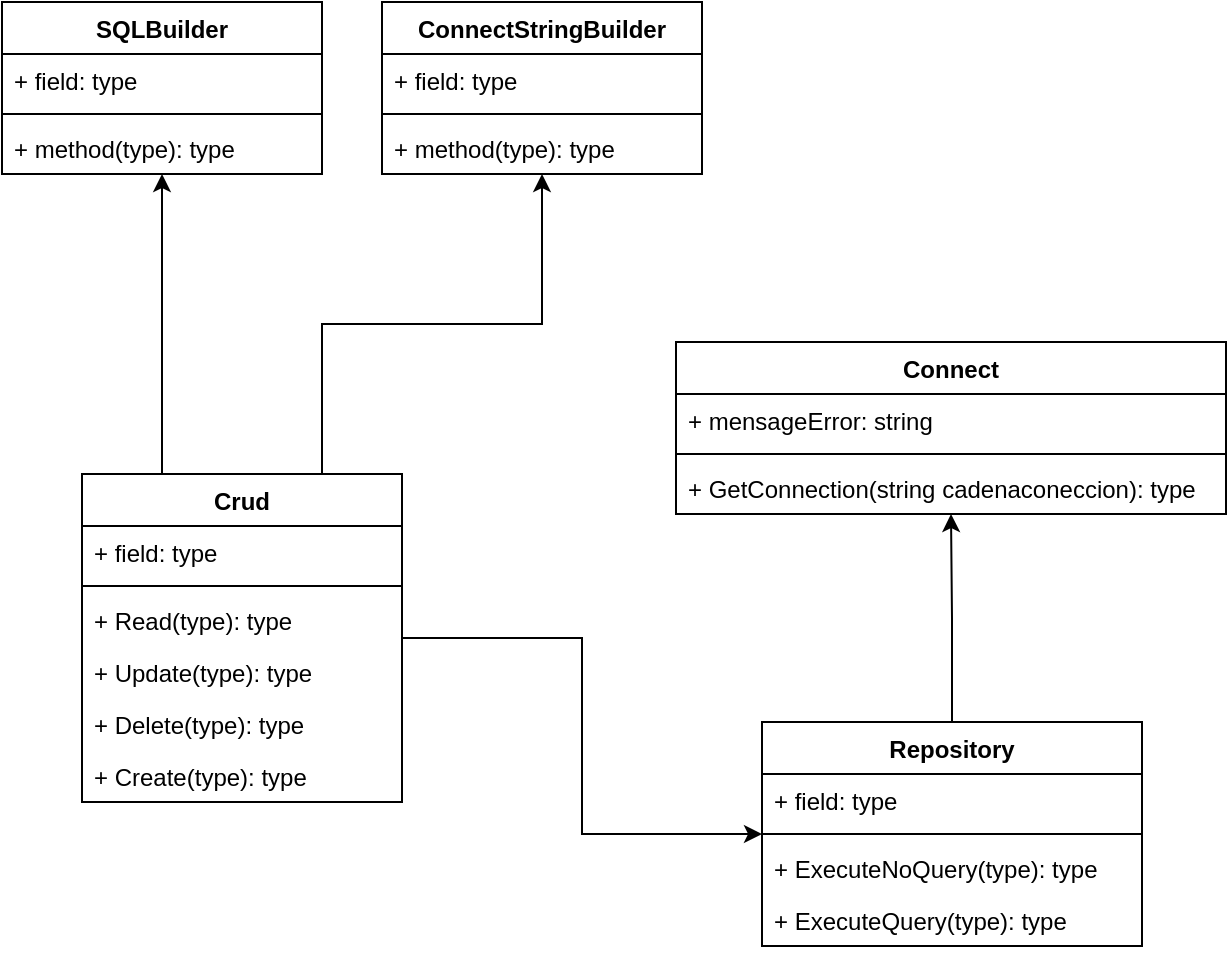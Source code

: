 <mxfile version="22.0.3" type="device">
  <diagram id="DhXlujP5ofkeoTh4rSeJ" name="DataManager">
    <mxGraphModel dx="954" dy="656" grid="1" gridSize="10" guides="1" tooltips="1" connect="1" arrows="1" fold="1" page="1" pageScale="1" pageWidth="827" pageHeight="1169" math="0" shadow="0">
      <root>
        <mxCell id="OJnJ-_nKOvgAiCQVXet8-0" />
        <mxCell id="OJnJ-_nKOvgAiCQVXet8-1" parent="OJnJ-_nKOvgAiCQVXet8-0" />
        <mxCell id="OJnJ-_nKOvgAiCQVXet8-6" value="ConnectStringBuilder" style="swimlane;fontStyle=1;align=center;verticalAlign=top;childLayout=stackLayout;horizontal=1;startSize=26;horizontalStack=0;resizeParent=1;resizeParentMax=0;resizeLast=0;collapsible=1;marginBottom=0;" parent="OJnJ-_nKOvgAiCQVXet8-1" vertex="1">
          <mxGeometry x="270" y="90" width="160" height="86" as="geometry" />
        </mxCell>
        <mxCell id="OJnJ-_nKOvgAiCQVXet8-7" value="+ field: type" style="text;strokeColor=none;fillColor=none;align=left;verticalAlign=top;spacingLeft=4;spacingRight=4;overflow=hidden;rotatable=0;points=[[0,0.5],[1,0.5]];portConstraint=eastwest;" parent="OJnJ-_nKOvgAiCQVXet8-6" vertex="1">
          <mxGeometry y="26" width="160" height="26" as="geometry" />
        </mxCell>
        <mxCell id="OJnJ-_nKOvgAiCQVXet8-8" value="" style="line;strokeWidth=1;fillColor=none;align=left;verticalAlign=middle;spacingTop=-1;spacingLeft=3;spacingRight=3;rotatable=0;labelPosition=right;points=[];portConstraint=eastwest;" parent="OJnJ-_nKOvgAiCQVXet8-6" vertex="1">
          <mxGeometry y="52" width="160" height="8" as="geometry" />
        </mxCell>
        <mxCell id="OJnJ-_nKOvgAiCQVXet8-9" value="+ method(type): type" style="text;strokeColor=none;fillColor=none;align=left;verticalAlign=top;spacingLeft=4;spacingRight=4;overflow=hidden;rotatable=0;points=[[0,0.5],[1,0.5]];portConstraint=eastwest;" parent="OJnJ-_nKOvgAiCQVXet8-6" vertex="1">
          <mxGeometry y="60" width="160" height="26" as="geometry" />
        </mxCell>
        <mxCell id="OJnJ-_nKOvgAiCQVXet8-10" value="SQLBuilder&#xa;" style="swimlane;fontStyle=1;align=center;verticalAlign=top;childLayout=stackLayout;horizontal=1;startSize=26;horizontalStack=0;resizeParent=1;resizeParentMax=0;resizeLast=0;collapsible=1;marginBottom=0;" parent="OJnJ-_nKOvgAiCQVXet8-1" vertex="1">
          <mxGeometry x="80" y="90" width="160" height="86" as="geometry" />
        </mxCell>
        <mxCell id="OJnJ-_nKOvgAiCQVXet8-11" value="+ field: type" style="text;strokeColor=none;fillColor=none;align=left;verticalAlign=top;spacingLeft=4;spacingRight=4;overflow=hidden;rotatable=0;points=[[0,0.5],[1,0.5]];portConstraint=eastwest;" parent="OJnJ-_nKOvgAiCQVXet8-10" vertex="1">
          <mxGeometry y="26" width="160" height="26" as="geometry" />
        </mxCell>
        <mxCell id="OJnJ-_nKOvgAiCQVXet8-12" value="" style="line;strokeWidth=1;fillColor=none;align=left;verticalAlign=middle;spacingTop=-1;spacingLeft=3;spacingRight=3;rotatable=0;labelPosition=right;points=[];portConstraint=eastwest;" parent="OJnJ-_nKOvgAiCQVXet8-10" vertex="1">
          <mxGeometry y="52" width="160" height="8" as="geometry" />
        </mxCell>
        <mxCell id="OJnJ-_nKOvgAiCQVXet8-13" value="+ method(type): type" style="text;strokeColor=none;fillColor=none;align=left;verticalAlign=top;spacingLeft=4;spacingRight=4;overflow=hidden;rotatable=0;points=[[0,0.5],[1,0.5]];portConstraint=eastwest;" parent="OJnJ-_nKOvgAiCQVXet8-10" vertex="1">
          <mxGeometry y="60" width="160" height="26" as="geometry" />
        </mxCell>
        <mxCell id="OJnJ-_nKOvgAiCQVXet8-58" style="edgeStyle=orthogonalEdgeStyle;rounded=0;orthogonalLoop=1;jettySize=auto;html=1;" parent="OJnJ-_nKOvgAiCQVXet8-1" source="OJnJ-_nKOvgAiCQVXet8-19" target="OJnJ-_nKOvgAiCQVXet8-30" edge="1">
          <mxGeometry relative="1" as="geometry" />
        </mxCell>
        <mxCell id="OJnJ-_nKOvgAiCQVXet8-19" value="Repository" style="swimlane;fontStyle=1;align=center;verticalAlign=top;childLayout=stackLayout;horizontal=1;startSize=26;horizontalStack=0;resizeParent=1;resizeParentMax=0;resizeLast=0;collapsible=1;marginBottom=0;" parent="OJnJ-_nKOvgAiCQVXet8-1" vertex="1">
          <mxGeometry x="460" y="450" width="190" height="112" as="geometry" />
        </mxCell>
        <mxCell id="OJnJ-_nKOvgAiCQVXet8-20" value="+ field: type" style="text;strokeColor=none;fillColor=none;align=left;verticalAlign=top;spacingLeft=4;spacingRight=4;overflow=hidden;rotatable=0;points=[[0,0.5],[1,0.5]];portConstraint=eastwest;" parent="OJnJ-_nKOvgAiCQVXet8-19" vertex="1">
          <mxGeometry y="26" width="190" height="26" as="geometry" />
        </mxCell>
        <mxCell id="OJnJ-_nKOvgAiCQVXet8-21" value="" style="line;strokeWidth=1;fillColor=none;align=left;verticalAlign=middle;spacingTop=-1;spacingLeft=3;spacingRight=3;rotatable=0;labelPosition=right;points=[];portConstraint=eastwest;" parent="OJnJ-_nKOvgAiCQVXet8-19" vertex="1">
          <mxGeometry y="52" width="190" height="8" as="geometry" />
        </mxCell>
        <mxCell id="OJnJ-_nKOvgAiCQVXet8-22" value="+ ExecuteNoQuery(type): type" style="text;strokeColor=none;fillColor=none;align=left;verticalAlign=top;spacingLeft=4;spacingRight=4;overflow=hidden;rotatable=0;points=[[0,0.5],[1,0.5]];portConstraint=eastwest;" parent="OJnJ-_nKOvgAiCQVXet8-19" vertex="1">
          <mxGeometry y="60" width="190" height="26" as="geometry" />
        </mxCell>
        <mxCell id="OJnJ-_nKOvgAiCQVXet8-37" value="+ ExecuteQuery(type): type" style="text;strokeColor=none;fillColor=none;align=left;verticalAlign=top;spacingLeft=4;spacingRight=4;overflow=hidden;rotatable=0;points=[[0,0.5],[1,0.5]];portConstraint=eastwest;" parent="OJnJ-_nKOvgAiCQVXet8-19" vertex="1">
          <mxGeometry y="86" width="190" height="26" as="geometry" />
        </mxCell>
        <mxCell id="OJnJ-_nKOvgAiCQVXet8-43" style="edgeStyle=orthogonalEdgeStyle;rounded=0;orthogonalLoop=1;jettySize=auto;html=1;" parent="OJnJ-_nKOvgAiCQVXet8-1" source="OJnJ-_nKOvgAiCQVXet8-23" target="OJnJ-_nKOvgAiCQVXet8-19" edge="1">
          <mxGeometry relative="1" as="geometry" />
        </mxCell>
        <mxCell id="OJnJ-_nKOvgAiCQVXet8-53" style="edgeStyle=orthogonalEdgeStyle;rounded=0;orthogonalLoop=1;jettySize=auto;html=1;exitX=0.25;exitY=0;exitDx=0;exitDy=0;" parent="OJnJ-_nKOvgAiCQVXet8-1" source="OJnJ-_nKOvgAiCQVXet8-23" target="OJnJ-_nKOvgAiCQVXet8-10" edge="1">
          <mxGeometry relative="1" as="geometry" />
        </mxCell>
        <mxCell id="OJnJ-_nKOvgAiCQVXet8-56" style="edgeStyle=orthogonalEdgeStyle;rounded=0;orthogonalLoop=1;jettySize=auto;html=1;exitX=0.75;exitY=0;exitDx=0;exitDy=0;" parent="OJnJ-_nKOvgAiCQVXet8-1" source="OJnJ-_nKOvgAiCQVXet8-23" target="OJnJ-_nKOvgAiCQVXet8-6" edge="1">
          <mxGeometry relative="1" as="geometry" />
        </mxCell>
        <mxCell id="OJnJ-_nKOvgAiCQVXet8-23" value="Crud" style="swimlane;fontStyle=1;align=center;verticalAlign=top;childLayout=stackLayout;horizontal=1;startSize=26;horizontalStack=0;resizeParent=1;resizeParentMax=0;resizeLast=0;collapsible=1;marginBottom=0;" parent="OJnJ-_nKOvgAiCQVXet8-1" vertex="1">
          <mxGeometry x="120" y="326" width="160" height="164" as="geometry" />
        </mxCell>
        <mxCell id="OJnJ-_nKOvgAiCQVXet8-24" value="+ field: type" style="text;strokeColor=none;fillColor=none;align=left;verticalAlign=top;spacingLeft=4;spacingRight=4;overflow=hidden;rotatable=0;points=[[0,0.5],[1,0.5]];portConstraint=eastwest;" parent="OJnJ-_nKOvgAiCQVXet8-23" vertex="1">
          <mxGeometry y="26" width="160" height="26" as="geometry" />
        </mxCell>
        <mxCell id="OJnJ-_nKOvgAiCQVXet8-25" value="" style="line;strokeWidth=1;fillColor=none;align=left;verticalAlign=middle;spacingTop=-1;spacingLeft=3;spacingRight=3;rotatable=0;labelPosition=right;points=[];portConstraint=eastwest;" parent="OJnJ-_nKOvgAiCQVXet8-23" vertex="1">
          <mxGeometry y="52" width="160" height="8" as="geometry" />
        </mxCell>
        <mxCell id="OJnJ-_nKOvgAiCQVXet8-34" value="+ Read(type): type" style="text;strokeColor=none;fillColor=none;align=left;verticalAlign=top;spacingLeft=4;spacingRight=4;overflow=hidden;rotatable=0;points=[[0,0.5],[1,0.5]];portConstraint=eastwest;" parent="OJnJ-_nKOvgAiCQVXet8-23" vertex="1">
          <mxGeometry y="60" width="160" height="26" as="geometry" />
        </mxCell>
        <mxCell id="OJnJ-_nKOvgAiCQVXet8-35" value="+ Update(type): type" style="text;strokeColor=none;fillColor=none;align=left;verticalAlign=top;spacingLeft=4;spacingRight=4;overflow=hidden;rotatable=0;points=[[0,0.5],[1,0.5]];portConstraint=eastwest;" parent="OJnJ-_nKOvgAiCQVXet8-23" vertex="1">
          <mxGeometry y="86" width="160" height="26" as="geometry" />
        </mxCell>
        <mxCell id="OJnJ-_nKOvgAiCQVXet8-36" value="+ Delete(type): type" style="text;strokeColor=none;fillColor=none;align=left;verticalAlign=top;spacingLeft=4;spacingRight=4;overflow=hidden;rotatable=0;points=[[0,0.5],[1,0.5]];portConstraint=eastwest;" parent="OJnJ-_nKOvgAiCQVXet8-23" vertex="1">
          <mxGeometry y="112" width="160" height="26" as="geometry" />
        </mxCell>
        <mxCell id="OJnJ-_nKOvgAiCQVXet8-57" value="+ Create(type): type" style="text;strokeColor=none;fillColor=none;align=left;verticalAlign=top;spacingLeft=4;spacingRight=4;overflow=hidden;rotatable=0;points=[[0,0.5],[1,0.5]];portConstraint=eastwest;" parent="OJnJ-_nKOvgAiCQVXet8-23" vertex="1">
          <mxGeometry y="138" width="160" height="26" as="geometry" />
        </mxCell>
        <mxCell id="OJnJ-_nKOvgAiCQVXet8-30" value="Connect" style="swimlane;fontStyle=1;align=center;verticalAlign=top;childLayout=stackLayout;horizontal=1;startSize=26;horizontalStack=0;resizeParent=1;resizeParentMax=0;resizeLast=0;collapsible=1;marginBottom=0;" parent="OJnJ-_nKOvgAiCQVXet8-1" vertex="1">
          <mxGeometry x="417" y="260" width="275" height="86" as="geometry" />
        </mxCell>
        <mxCell id="OJnJ-_nKOvgAiCQVXet8-31" value="+ mensageError: string" style="text;strokeColor=none;fillColor=none;align=left;verticalAlign=top;spacingLeft=4;spacingRight=4;overflow=hidden;rotatable=0;points=[[0,0.5],[1,0.5]];portConstraint=eastwest;" parent="OJnJ-_nKOvgAiCQVXet8-30" vertex="1">
          <mxGeometry y="26" width="275" height="26" as="geometry" />
        </mxCell>
        <mxCell id="OJnJ-_nKOvgAiCQVXet8-32" value="" style="line;strokeWidth=1;fillColor=none;align=left;verticalAlign=middle;spacingTop=-1;spacingLeft=3;spacingRight=3;rotatable=0;labelPosition=right;points=[];portConstraint=eastwest;" parent="OJnJ-_nKOvgAiCQVXet8-30" vertex="1">
          <mxGeometry y="52" width="275" height="8" as="geometry" />
        </mxCell>
        <mxCell id="OJnJ-_nKOvgAiCQVXet8-33" value="+ GetConnection(string cadenaconeccion): type" style="text;strokeColor=none;fillColor=none;align=left;verticalAlign=top;spacingLeft=4;spacingRight=4;overflow=hidden;rotatable=0;points=[[0,0.5],[1,0.5]];portConstraint=eastwest;" parent="OJnJ-_nKOvgAiCQVXet8-30" vertex="1">
          <mxGeometry y="60" width="275" height="26" as="geometry" />
        </mxCell>
      </root>
    </mxGraphModel>
  </diagram>
</mxfile>
